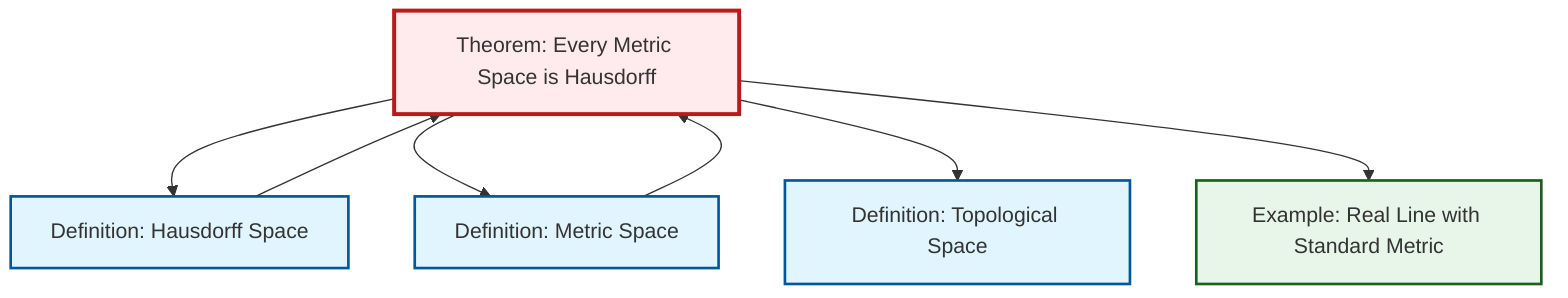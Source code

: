 graph TD
    classDef definition fill:#e1f5fe,stroke:#01579b,stroke-width:2px
    classDef theorem fill:#f3e5f5,stroke:#4a148c,stroke-width:2px
    classDef axiom fill:#fff3e0,stroke:#e65100,stroke-width:2px
    classDef example fill:#e8f5e9,stroke:#1b5e20,stroke-width:2px
    classDef current fill:#ffebee,stroke:#b71c1c,stroke-width:3px
    thm-metric-hausdorff["Theorem: Every Metric Space is Hausdorff"]:::theorem
    ex-real-line-metric["Example: Real Line with Standard Metric"]:::example
    def-hausdorff["Definition: Hausdorff Space"]:::definition
    def-topological-space["Definition: Topological Space"]:::definition
    def-metric-space["Definition: Metric Space"]:::definition
    def-hausdorff --> thm-metric-hausdorff
    def-metric-space --> thm-metric-hausdorff
    thm-metric-hausdorff --> def-hausdorff
    thm-metric-hausdorff --> def-metric-space
    thm-metric-hausdorff --> def-topological-space
    thm-metric-hausdorff --> ex-real-line-metric
    class thm-metric-hausdorff current